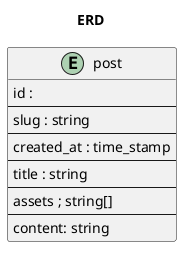 @startuml
title ERD
entity post {
    id :
    --
    slug : string
    --
    created_at : time_stamp
    --
    title : string
    --
    assets ; string[]
    --
    content: string
}
@enduml
